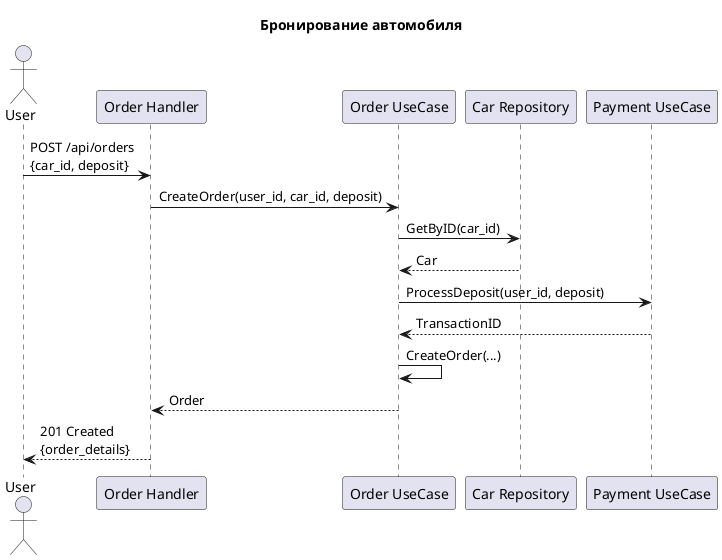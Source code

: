 @startuml

title Бронирование автомобиля 

actor User as user
participant "Order Handler" as handler
participant "Order UseCase" as usecase
participant "Car Repository" as car_repo
participant "Payment UseCase" as payment

user -> handler: POST /api/orders\n{car_id, deposit}
handler -> usecase: CreateOrder(user_id, car_id, deposit)
usecase -> car_repo: GetByID(car_id)
car_repo --> usecase: Car
usecase -> payment: ProcessDeposit(user_id, deposit)
payment --> usecase: TransactionID
usecase -> usecase: CreateOrder(...)
usecase --> handler: Order
handler --> user: 201 Created\n{order_details}

@enduml